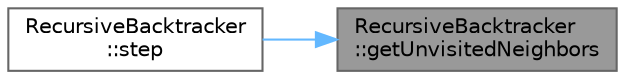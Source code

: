 digraph "RecursiveBacktracker::getUnvisitedNeighbors"
{
 // LATEX_PDF_SIZE
  bgcolor="transparent";
  edge [fontname=Helvetica,fontsize=10,labelfontname=Helvetica,labelfontsize=10];
  node [fontname=Helvetica,fontsize=10,shape=box,height=0.2,width=0.4];
  rankdir="RL";
  Node1 [id="Node000001",label="RecursiveBacktracker\l::getUnvisitedNeighbors",height=0.2,width=0.4,color="gray40", fillcolor="grey60", style="filled", fontcolor="black",tooltip=" "];
  Node1 -> Node2 [id="edge1_Node000001_Node000002",dir="back",color="steelblue1",style="solid",tooltip=" "];
  Node2 [id="Node000002",label="RecursiveBacktracker\l::step",height=0.2,width=0.4,color="grey40", fillcolor="white", style="filled",URL="$class_recursive_backtracker.html#a6d0a1073c4ef59a3853dc36c3579269d",tooltip=" "];
}

